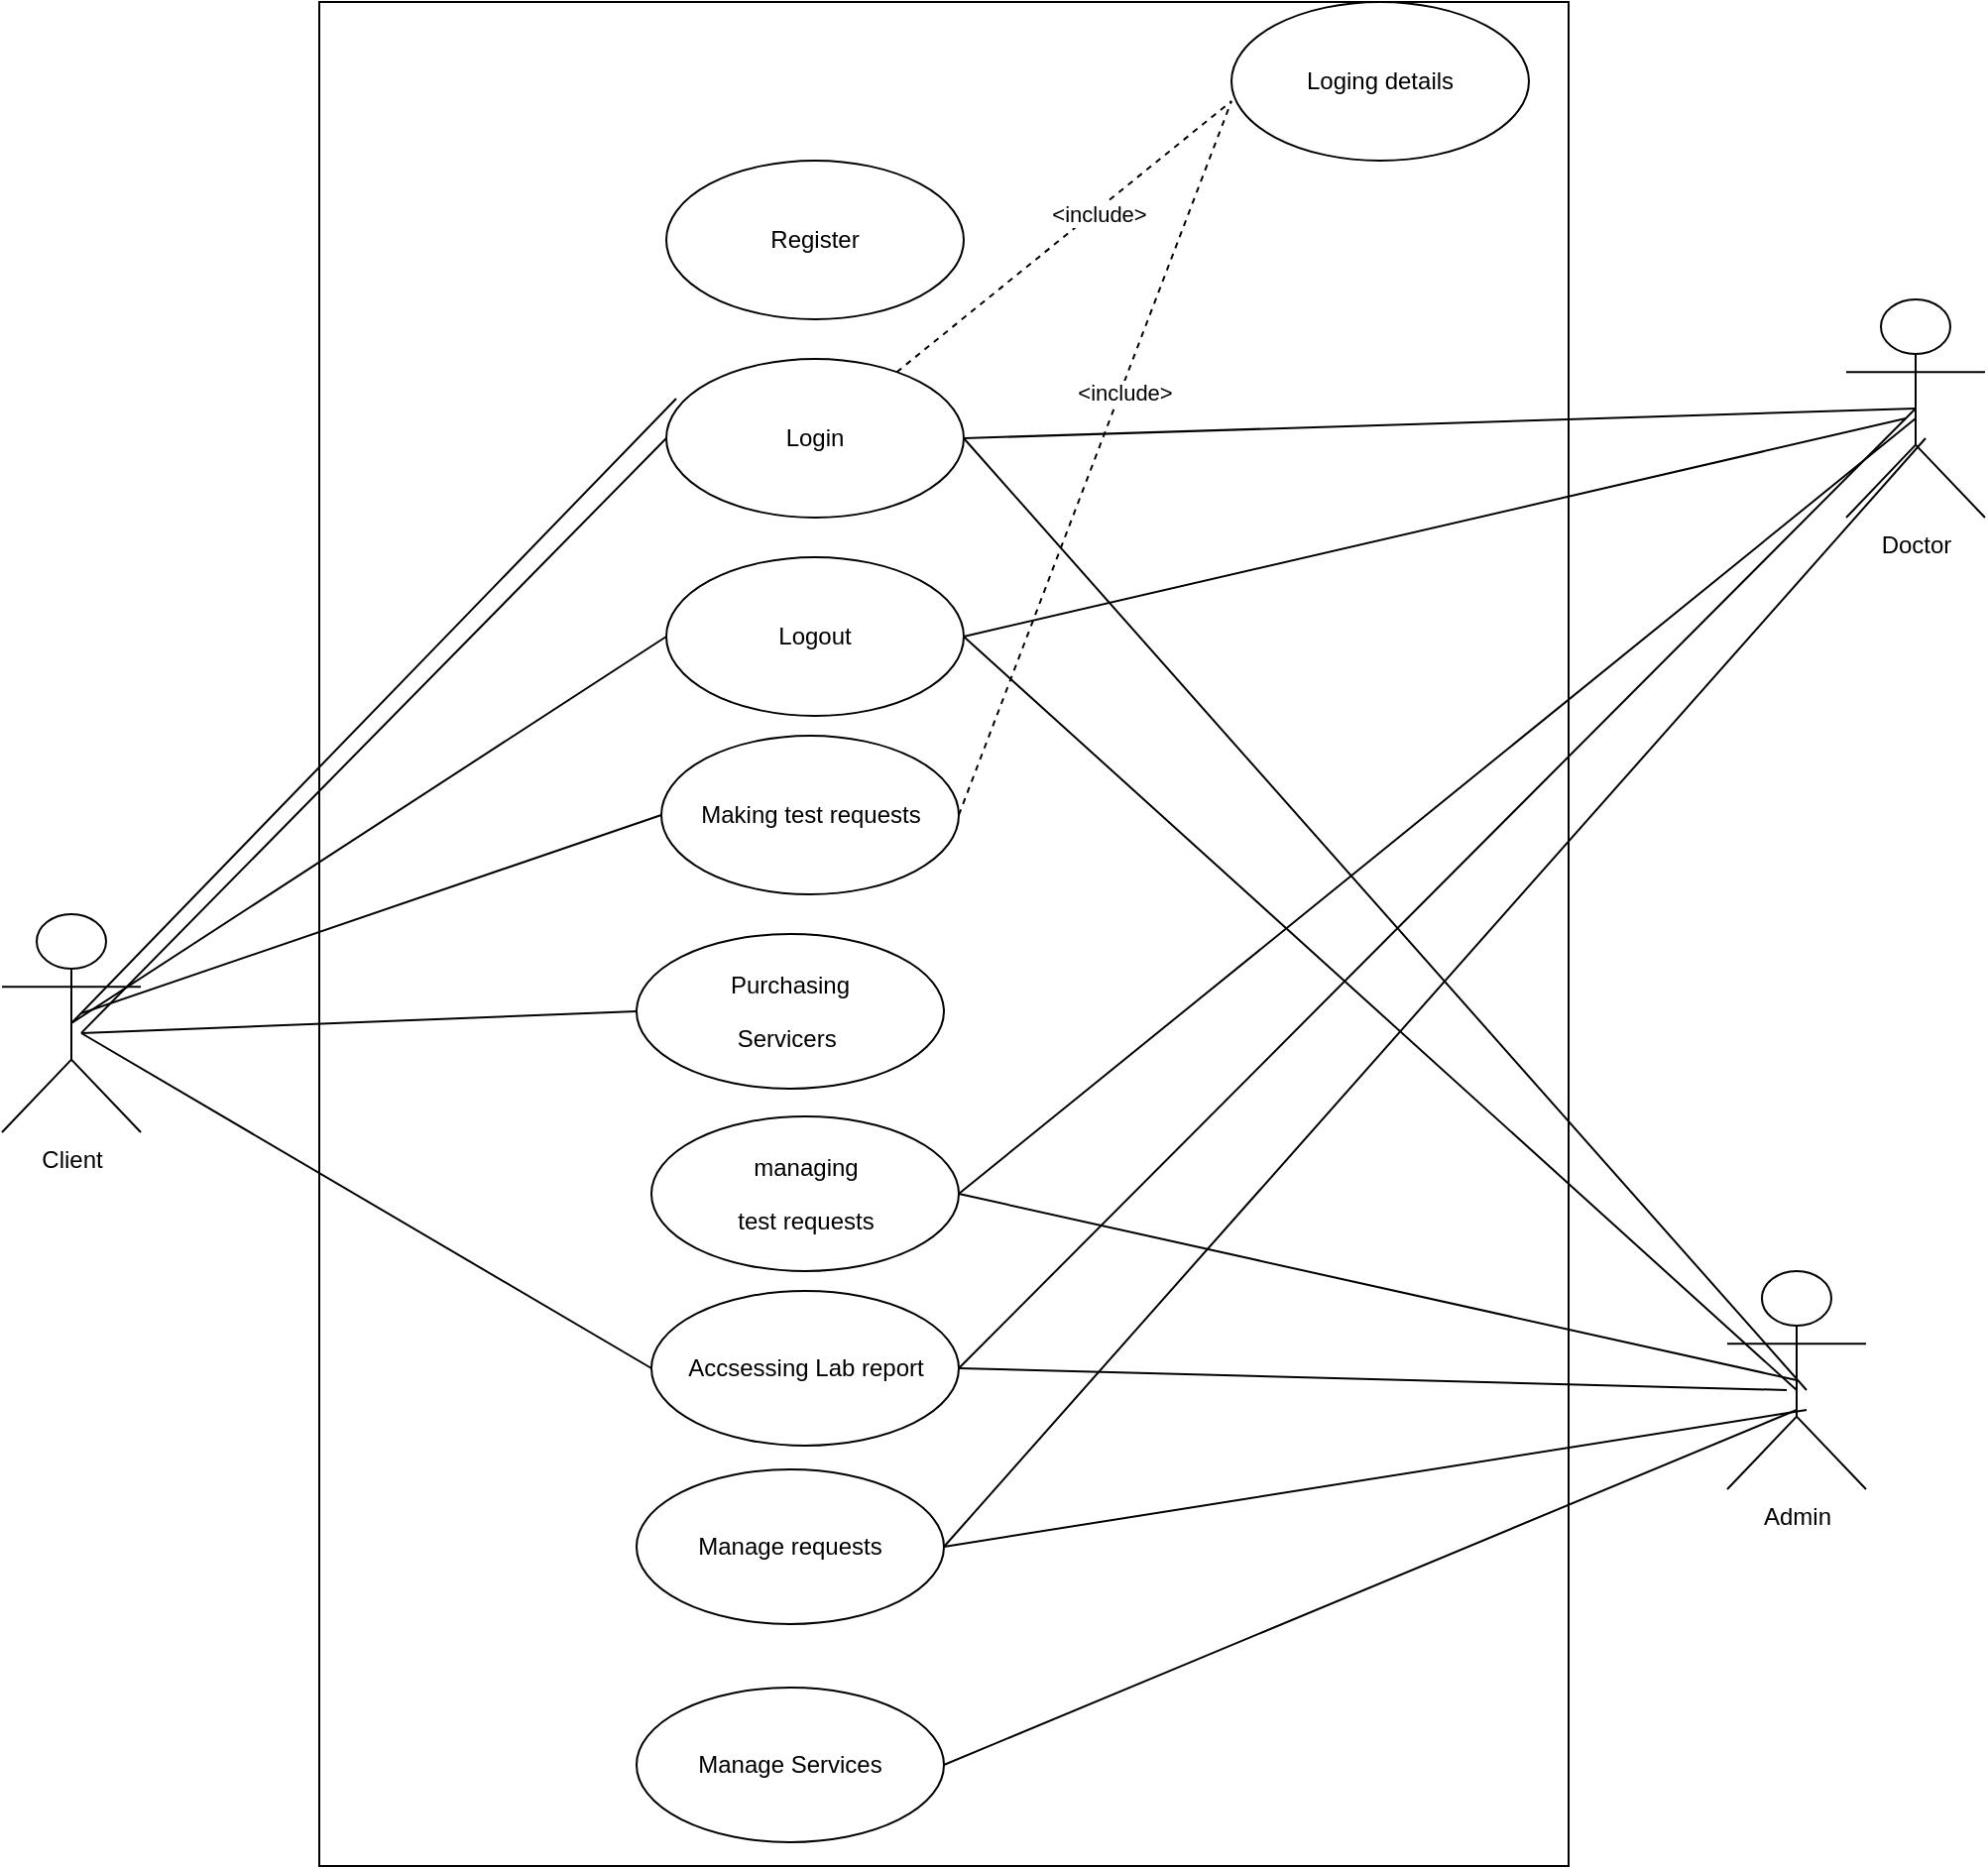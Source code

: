 <mxfile version="22.0.3" type="device">
  <diagram name="Page-1" id="e7e014a7-5840-1c2e-5031-d8a46d1fe8dd">
    <mxGraphModel dx="2220" dy="1756" grid="1" gridSize="10" guides="1" tooltips="1" connect="1" arrows="1" fold="1" page="1" pageScale="1" pageWidth="1169" pageHeight="826" background="none" math="0" shadow="0">
      <root>
        <mxCell id="0" />
        <mxCell id="1" parent="0" />
        <mxCell id="jr9HWdVjy28tNCB8ZcPW-42" value="" style="rounded=0;whiteSpace=wrap;html=1;" vertex="1" parent="1">
          <mxGeometry x="260" y="-80" width="630" height="940" as="geometry" />
        </mxCell>
        <mxCell id="jr9HWdVjy28tNCB8ZcPW-43" value="Client" style="shape=umlActor;verticalLabelPosition=bottom;verticalAlign=top;html=1;outlineConnect=0;" vertex="1" parent="1">
          <mxGeometry x="100" y="380" width="70" height="110" as="geometry" />
        </mxCell>
        <mxCell id="jr9HWdVjy28tNCB8ZcPW-44" value="Doctor" style="shape=umlActor;verticalLabelPosition=bottom;verticalAlign=top;html=1;outlineConnect=0;" vertex="1" parent="1">
          <mxGeometry x="1030" y="70" width="70" height="110" as="geometry" />
        </mxCell>
        <mxCell id="jr9HWdVjy28tNCB8ZcPW-55" value="Login" style="ellipse;whiteSpace=wrap;html=1;" vertex="1" parent="1">
          <mxGeometry x="435" y="100" width="150" height="80" as="geometry" />
        </mxCell>
        <mxCell id="jr9HWdVjy28tNCB8ZcPW-56" value="Logout" style="ellipse;whiteSpace=wrap;html=1;" vertex="1" parent="1">
          <mxGeometry x="435" y="200" width="150" height="80" as="geometry" />
        </mxCell>
        <mxCell id="jr9HWdVjy28tNCB8ZcPW-57" value="Register" style="ellipse;whiteSpace=wrap;html=1;" vertex="1" parent="1">
          <mxGeometry x="435" width="150" height="80" as="geometry" />
        </mxCell>
        <mxCell id="jr9HWdVjy28tNCB8ZcPW-58" value="&lt;p class=&quot;MsoNormal&quot;&gt;Purchasing&lt;/p&gt;&lt;p class=&quot;MsoNormal&quot;&gt;Servicers&amp;nbsp;&lt;/p&gt;" style="ellipse;whiteSpace=wrap;html=1;" vertex="1" parent="1">
          <mxGeometry x="420" y="390" width="155" height="78" as="geometry" />
        </mxCell>
        <mxCell id="jr9HWdVjy28tNCB8ZcPW-59" value="Making test requests" style="ellipse;whiteSpace=wrap;html=1;" vertex="1" parent="1">
          <mxGeometry x="432.5" y="290" width="150" height="80" as="geometry" />
        </mxCell>
        <mxCell id="jr9HWdVjy28tNCB8ZcPW-60" value="&lt;p class=&quot;MsoNormal&quot;&gt;Accsessing Lab report&lt;/p&gt;" style="ellipse;whiteSpace=wrap;html=1;" vertex="1" parent="1">
          <mxGeometry x="427.5" y="570" width="155" height="78" as="geometry" />
        </mxCell>
        <mxCell id="jr9HWdVjy28tNCB8ZcPW-61" value="&lt;p class=&quot;MsoNormal&quot;&gt;Manage requests&lt;/p&gt;" style="ellipse;whiteSpace=wrap;html=1;" vertex="1" parent="1">
          <mxGeometry x="420" y="660" width="155" height="78" as="geometry" />
        </mxCell>
        <mxCell id="jr9HWdVjy28tNCB8ZcPW-62" value="&lt;p class=&quot;MsoNormal&quot;&gt;Manage Services&lt;/p&gt;" style="ellipse;whiteSpace=wrap;html=1;" vertex="1" parent="1">
          <mxGeometry x="420" y="770" width="155" height="78" as="geometry" />
        </mxCell>
        <mxCell id="jr9HWdVjy28tNCB8ZcPW-63" value="Admin" style="shape=umlActor;verticalLabelPosition=bottom;verticalAlign=top;html=1;outlineConnect=0;" vertex="1" parent="1">
          <mxGeometry x="970" y="560" width="70" height="110" as="geometry" />
        </mxCell>
        <mxCell id="jr9HWdVjy28tNCB8ZcPW-65" value="Loging details" style="ellipse;whiteSpace=wrap;html=1;" vertex="1" parent="1">
          <mxGeometry x="720" y="-80" width="150" height="80" as="geometry" />
        </mxCell>
        <mxCell id="jr9HWdVjy28tNCB8ZcPW-68" value="" style="endArrow=none;html=1;rounded=0;exitX=0.5;exitY=0.5;exitDx=0;exitDy=0;exitPerimeter=0;" edge="1" parent="1" source="jr9HWdVjy28tNCB8ZcPW-43">
          <mxGeometry width="50" height="50" relative="1" as="geometry">
            <mxPoint x="390" y="170" as="sourcePoint" />
            <mxPoint x="440" y="120" as="targetPoint" />
          </mxGeometry>
        </mxCell>
        <mxCell id="jr9HWdVjy28tNCB8ZcPW-69" value="" style="endArrow=none;html=1;rounded=0;exitX=0.571;exitY=0.545;exitDx=0;exitDy=0;exitPerimeter=0;entryX=0;entryY=0.5;entryDx=0;entryDy=0;" edge="1" parent="1" source="jr9HWdVjy28tNCB8ZcPW-43" target="jr9HWdVjy28tNCB8ZcPW-55">
          <mxGeometry width="50" height="50" relative="1" as="geometry">
            <mxPoint x="145" y="445" as="sourcePoint" />
            <mxPoint x="450" y="130" as="targetPoint" />
          </mxGeometry>
        </mxCell>
        <mxCell id="jr9HWdVjy28tNCB8ZcPW-70" value="" style="endArrow=none;html=1;rounded=0;exitX=0.5;exitY=0.5;exitDx=0;exitDy=0;exitPerimeter=0;entryX=0;entryY=0.5;entryDx=0;entryDy=0;" edge="1" parent="1" source="jr9HWdVjy28tNCB8ZcPW-43" target="jr9HWdVjy28tNCB8ZcPW-56">
          <mxGeometry width="50" height="50" relative="1" as="geometry">
            <mxPoint x="150" y="450" as="sourcePoint" />
            <mxPoint x="445" y="220" as="targetPoint" />
          </mxGeometry>
        </mxCell>
        <mxCell id="jr9HWdVjy28tNCB8ZcPW-71" value="" style="endArrow=none;html=1;rounded=0;entryX=0;entryY=0.5;entryDx=0;entryDy=0;" edge="1" parent="1" target="jr9HWdVjy28tNCB8ZcPW-59">
          <mxGeometry width="50" height="50" relative="1" as="geometry">
            <mxPoint x="140" y="430" as="sourcePoint" />
            <mxPoint x="445" y="320" as="targetPoint" />
          </mxGeometry>
        </mxCell>
        <mxCell id="jr9HWdVjy28tNCB8ZcPW-72" value="" style="endArrow=none;html=1;rounded=0;entryX=0;entryY=0.5;entryDx=0;entryDy=0;" edge="1" parent="1" target="jr9HWdVjy28tNCB8ZcPW-58">
          <mxGeometry width="50" height="50" relative="1" as="geometry">
            <mxPoint x="140" y="440" as="sourcePoint" />
            <mxPoint x="443" y="410" as="targetPoint" />
          </mxGeometry>
        </mxCell>
        <mxCell id="jr9HWdVjy28tNCB8ZcPW-73" value="" style="endArrow=none;html=1;rounded=0;entryX=0;entryY=0.5;entryDx=0;entryDy=0;" edge="1" parent="1" target="jr9HWdVjy28tNCB8ZcPW-60">
          <mxGeometry width="50" height="50" relative="1" as="geometry">
            <mxPoint x="140" y="440" as="sourcePoint" />
            <mxPoint x="430" y="509" as="targetPoint" />
          </mxGeometry>
        </mxCell>
        <mxCell id="jr9HWdVjy28tNCB8ZcPW-75" value="" style="endArrow=none;html=1;rounded=0;exitX=1;exitY=0.5;exitDx=0;exitDy=0;entryX=0.5;entryY=0.5;entryDx=0;entryDy=0;entryPerimeter=0;" edge="1" parent="1" source="jr9HWdVjy28tNCB8ZcPW-55" target="jr9HWdVjy28tNCB8ZcPW-44">
          <mxGeometry width="50" height="50" relative="1" as="geometry">
            <mxPoint x="950" y="250" as="sourcePoint" />
            <mxPoint x="1000" y="200" as="targetPoint" />
          </mxGeometry>
        </mxCell>
        <mxCell id="jr9HWdVjy28tNCB8ZcPW-77" value="" style="endArrow=none;html=1;rounded=0;exitX=1;exitY=0.5;exitDx=0;exitDy=0;" edge="1" parent="1" source="jr9HWdVjy28tNCB8ZcPW-56">
          <mxGeometry width="50" height="50" relative="1" as="geometry">
            <mxPoint x="595" y="220" as="sourcePoint" />
            <mxPoint x="1060" y="130" as="targetPoint" />
          </mxGeometry>
        </mxCell>
        <mxCell id="jr9HWdVjy28tNCB8ZcPW-78" value="" style="endArrow=none;html=1;rounded=0;exitX=1;exitY=0.5;exitDx=0;exitDy=0;" edge="1" parent="1" source="jr9HWdVjy28tNCB8ZcPW-61">
          <mxGeometry width="50" height="50" relative="1" as="geometry">
            <mxPoint x="595" y="320" as="sourcePoint" />
            <mxPoint x="1070" y="140" as="targetPoint" />
          </mxGeometry>
        </mxCell>
        <mxCell id="jr9HWdVjy28tNCB8ZcPW-79" value="&lt;p class=&quot;MsoNormal&quot;&gt;managing&lt;/p&gt;&lt;p class=&quot;MsoNormal&quot;&gt;test requests&lt;/p&gt;" style="ellipse;whiteSpace=wrap;html=1;" vertex="1" parent="1">
          <mxGeometry x="427.5" y="482" width="155" height="78" as="geometry" />
        </mxCell>
        <mxCell id="jr9HWdVjy28tNCB8ZcPW-80" value="" style="endArrow=none;html=1;rounded=0;exitX=1;exitY=0.5;exitDx=0;exitDy=0;" edge="1" parent="1" source="jr9HWdVjy28tNCB8ZcPW-79">
          <mxGeometry width="50" height="50" relative="1" as="geometry">
            <mxPoint x="585" y="709" as="sourcePoint" />
            <mxPoint x="1065" y="130" as="targetPoint" />
          </mxGeometry>
        </mxCell>
        <mxCell id="jr9HWdVjy28tNCB8ZcPW-81" value="" style="endArrow=none;html=1;rounded=0;exitX=1;exitY=0.5;exitDx=0;exitDy=0;entryX=0.5;entryY=0.5;entryDx=0;entryDy=0;entryPerimeter=0;" edge="1" parent="1" source="jr9HWdVjy28tNCB8ZcPW-79" target="jr9HWdVjy28tNCB8ZcPW-63">
          <mxGeometry width="50" height="50" relative="1" as="geometry">
            <mxPoint x="592" y="531" as="sourcePoint" />
            <mxPoint x="1075" y="140" as="targetPoint" />
          </mxGeometry>
        </mxCell>
        <mxCell id="jr9HWdVjy28tNCB8ZcPW-82" value="" style="endArrow=none;html=1;rounded=0;exitX=1;exitY=0.5;exitDx=0;exitDy=0;entryX=0.5;entryY=0.5;entryDx=0;entryDy=0;entryPerimeter=0;" edge="1" parent="1" source="jr9HWdVjy28tNCB8ZcPW-60" target="jr9HWdVjy28tNCB8ZcPW-44">
          <mxGeometry width="50" height="50" relative="1" as="geometry">
            <mxPoint x="585" y="709" as="sourcePoint" />
            <mxPoint x="1080" y="150" as="targetPoint" />
          </mxGeometry>
        </mxCell>
        <mxCell id="jr9HWdVjy28tNCB8ZcPW-83" value="" style="endArrow=none;html=1;rounded=0;exitX=1;exitY=0.5;exitDx=0;exitDy=0;" edge="1" parent="1" source="jr9HWdVjy28tNCB8ZcPW-55">
          <mxGeometry width="50" height="50" relative="1" as="geometry">
            <mxPoint x="592" y="531" as="sourcePoint" />
            <mxPoint x="1010" y="620" as="targetPoint" />
          </mxGeometry>
        </mxCell>
        <mxCell id="jr9HWdVjy28tNCB8ZcPW-84" value="" style="endArrow=none;html=1;rounded=0;exitX=1;exitY=0.5;exitDx=0;exitDy=0;" edge="1" parent="1" source="jr9HWdVjy28tNCB8ZcPW-56">
          <mxGeometry width="50" height="50" relative="1" as="geometry">
            <mxPoint x="595" y="150" as="sourcePoint" />
            <mxPoint x="1005" y="620" as="targetPoint" />
          </mxGeometry>
        </mxCell>
        <mxCell id="jr9HWdVjy28tNCB8ZcPW-85" value="" style="endArrow=none;html=1;rounded=0;exitX=1;exitY=0.5;exitDx=0;exitDy=0;" edge="1" parent="1" source="jr9HWdVjy28tNCB8ZcPW-60">
          <mxGeometry width="50" height="50" relative="1" as="geometry">
            <mxPoint x="592" y="531" as="sourcePoint" />
            <mxPoint x="1000" y="620" as="targetPoint" />
          </mxGeometry>
        </mxCell>
        <mxCell id="jr9HWdVjy28tNCB8ZcPW-86" value="" style="endArrow=none;html=1;rounded=0;exitX=1;exitY=0.5;exitDx=0;exitDy=0;" edge="1" parent="1" source="jr9HWdVjy28tNCB8ZcPW-61">
          <mxGeometry width="50" height="50" relative="1" as="geometry">
            <mxPoint x="592" y="619" as="sourcePoint" />
            <mxPoint x="1010" y="630" as="targetPoint" />
          </mxGeometry>
        </mxCell>
        <mxCell id="jr9HWdVjy28tNCB8ZcPW-87" value="" style="endArrow=none;html=1;rounded=0;exitX=1;exitY=0.5;exitDx=0;exitDy=0;" edge="1" parent="1" source="jr9HWdVjy28tNCB8ZcPW-62">
          <mxGeometry width="50" height="50" relative="1" as="geometry">
            <mxPoint x="585" y="709" as="sourcePoint" />
            <mxPoint x="1005" y="630" as="targetPoint" />
          </mxGeometry>
        </mxCell>
        <mxCell id="jr9HWdVjy28tNCB8ZcPW-88" value="" style="endArrow=none;dashed=1;html=1;rounded=0;" edge="1" parent="1" source="jr9HWdVjy28tNCB8ZcPW-55">
          <mxGeometry width="50" height="50" relative="1" as="geometry">
            <mxPoint x="670" y="20" as="sourcePoint" />
            <mxPoint x="720" y="-30" as="targetPoint" />
          </mxGeometry>
        </mxCell>
        <mxCell id="jr9HWdVjy28tNCB8ZcPW-89" value="&amp;lt;include&amp;gt;" style="edgeLabel;html=1;align=center;verticalAlign=middle;resizable=0;points=[];" vertex="1" connectable="0" parent="jr9HWdVjy28tNCB8ZcPW-88">
          <mxGeometry x="0.189" y="-2" relative="1" as="geometry">
            <mxPoint as="offset" />
          </mxGeometry>
        </mxCell>
        <mxCell id="jr9HWdVjy28tNCB8ZcPW-90" value="" style="endArrow=none;dashed=1;html=1;rounded=0;exitX=1;exitY=0.5;exitDx=0;exitDy=0;" edge="1" parent="1" source="jr9HWdVjy28tNCB8ZcPW-59">
          <mxGeometry width="50" height="50" relative="1" as="geometry">
            <mxPoint x="561" y="117" as="sourcePoint" />
            <mxPoint x="720" y="-30" as="targetPoint" />
          </mxGeometry>
        </mxCell>
        <mxCell id="jr9HWdVjy28tNCB8ZcPW-91" value="&amp;lt;include&amp;gt;" style="edgeLabel;html=1;align=center;verticalAlign=middle;resizable=0;points=[];" vertex="1" connectable="0" parent="jr9HWdVjy28tNCB8ZcPW-90">
          <mxGeometry x="0.189" y="-2" relative="1" as="geometry">
            <mxPoint as="offset" />
          </mxGeometry>
        </mxCell>
      </root>
    </mxGraphModel>
  </diagram>
</mxfile>
